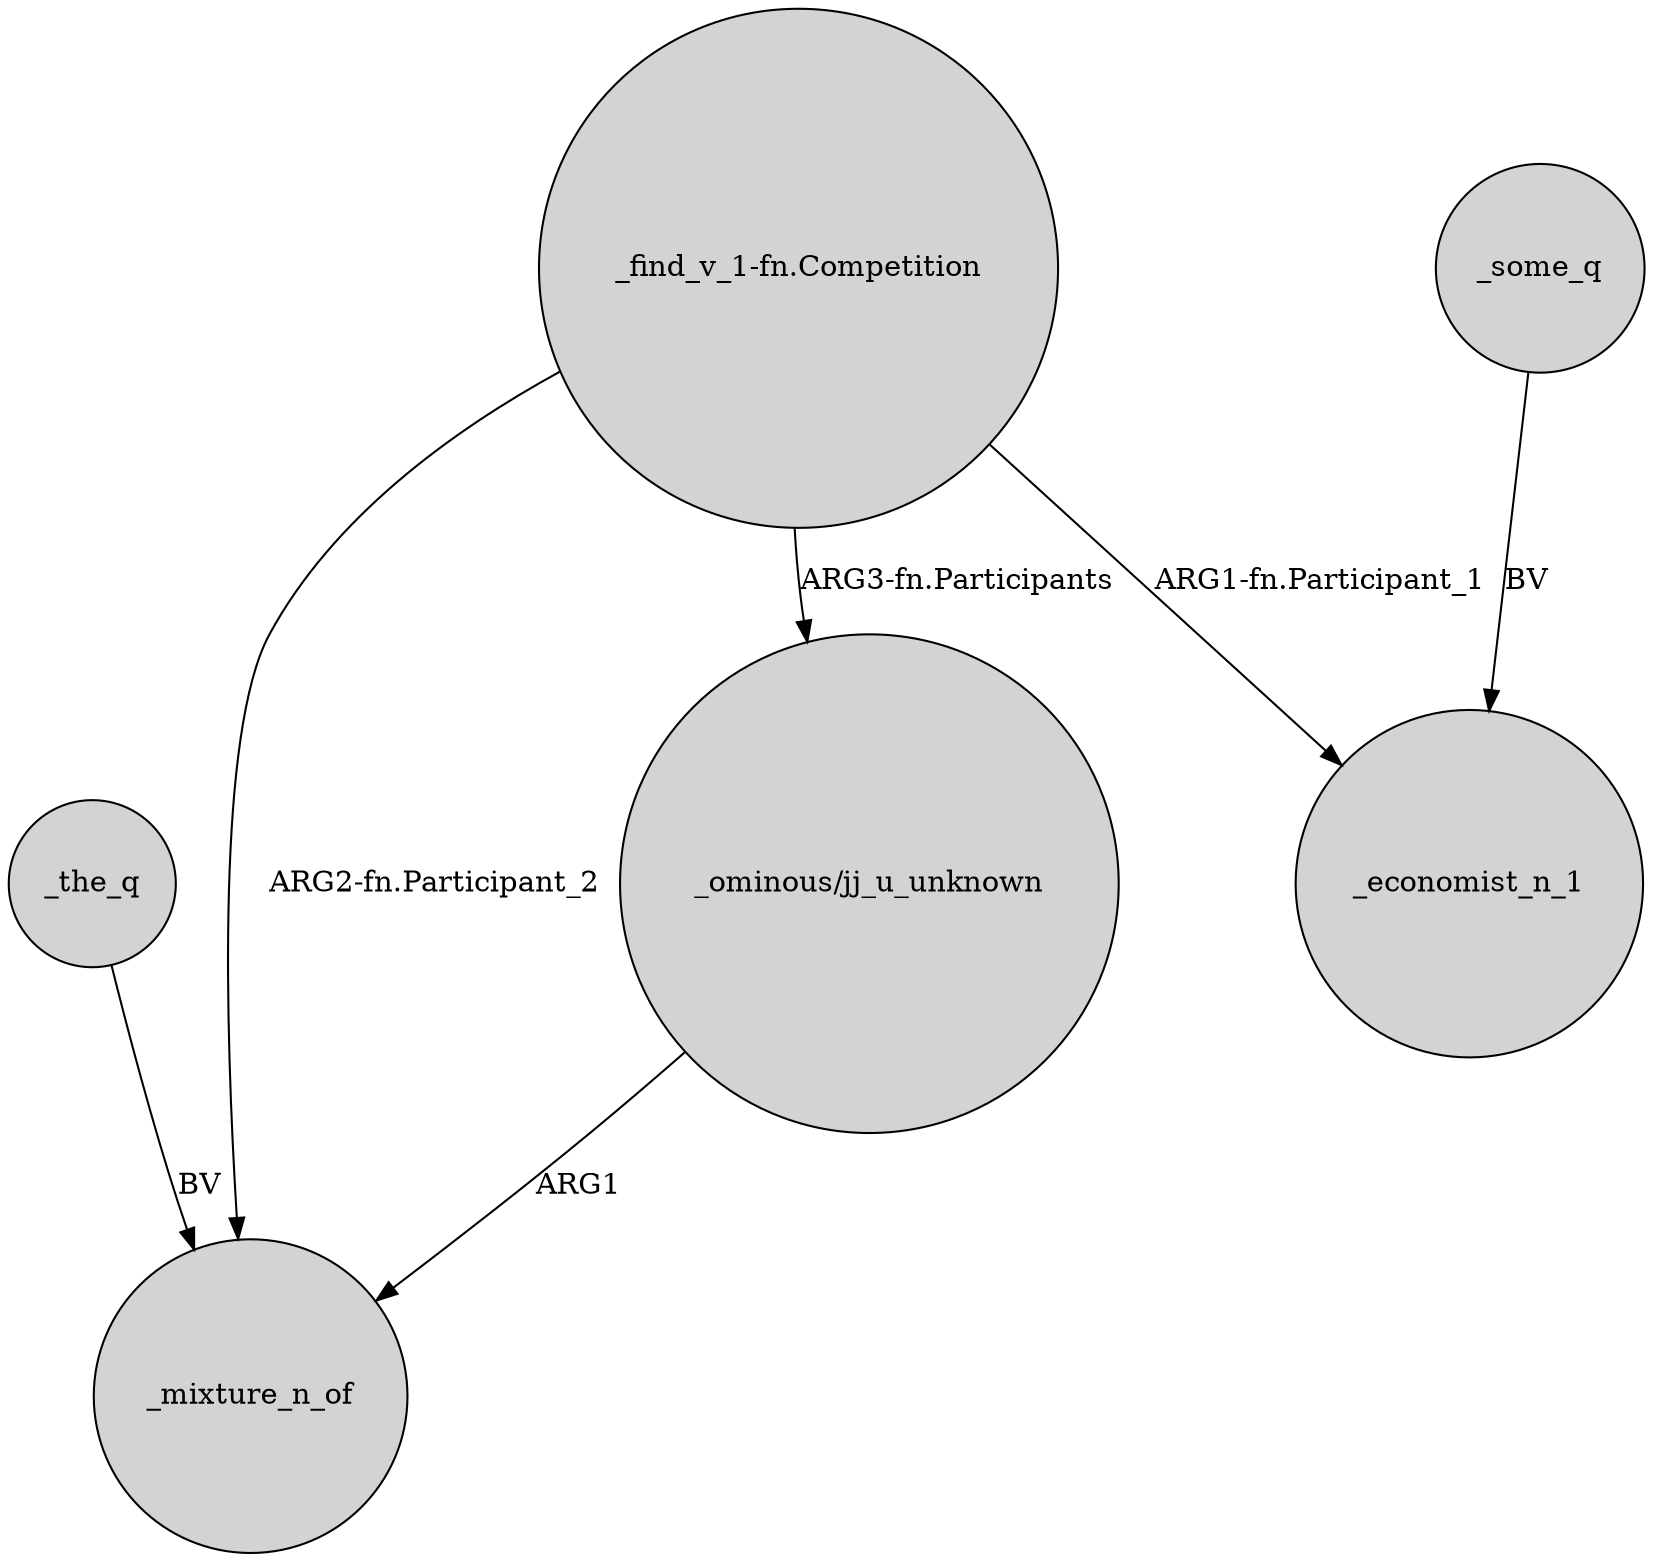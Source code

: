 digraph {
	node [shape=circle style=filled]
	_the_q -> _mixture_n_of [label=BV]
	"_find_v_1-fn.Competition" -> "_ominous/jj_u_unknown" [label="ARG3-fn.Participants"]
	_some_q -> _economist_n_1 [label=BV]
	"_find_v_1-fn.Competition" -> _economist_n_1 [label="ARG1-fn.Participant_1"]
	"_find_v_1-fn.Competition" -> _mixture_n_of [label="ARG2-fn.Participant_2"]
	"_ominous/jj_u_unknown" -> _mixture_n_of [label=ARG1]
}
